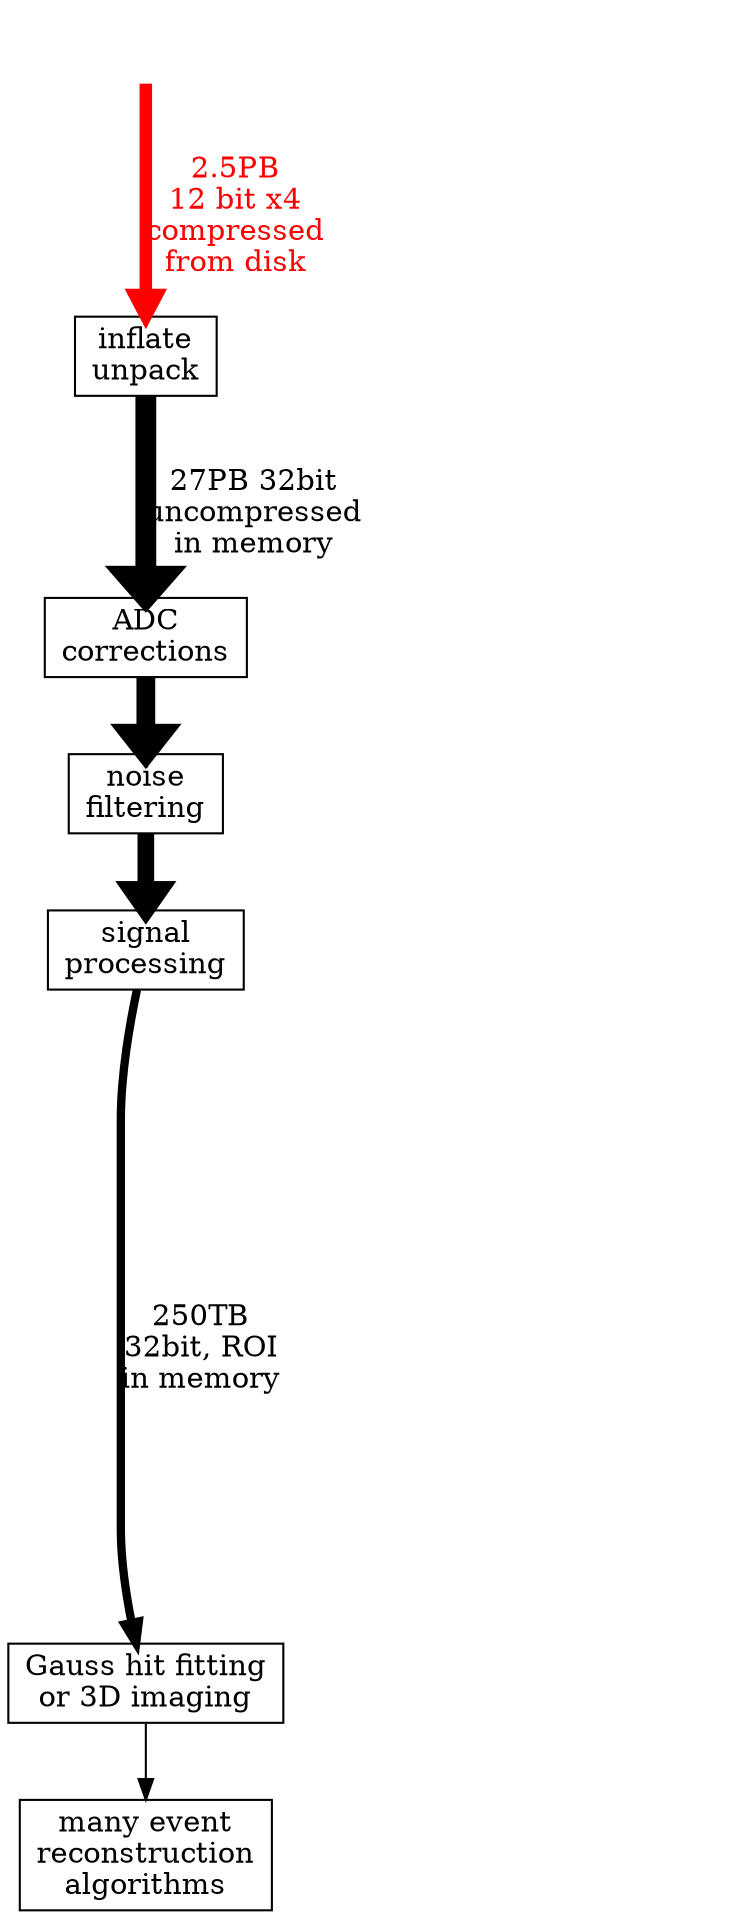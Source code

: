 digraph Offline {
        node[shape=box];
        input[style=invis,pos="0.5,2!"];
        unpack[label="inflate\nunpack",pos="2,2!"];
        adc[label="ADC\ncorrections",pos="4,2!"];
        noise[label="noise\nfiltering",pos="6,2!"];
        sigproc[label="signal\nprocessing",pos="8,2!"];
        hits[label="Gauss hit fitting\nor 3D imaging",pos="10,2!"];
        reco[label="many event\nreconstruction\nalgorithms",pos="12,2!"];
        
        input->unpack[fontcolor=red,label="\n2.5PB\n12 bit x4\ncompressed\nfrom disk",penwidth=6,color=red];
        unpack->adc[label="\n27PB 32bit\nuncompressed\nin memory",penwidth=10];
        adc->noise[penwidth=9];
        noise->sigproc[penwidth=8];
        sigproc->hits[label="\n250TB\n32bit, ROI\nin memory",penwidth=4,style=""];
        hits->reco[penwidth=1];
        
        dr[label="rebin\npack\ncompress",fontcolor=blue,color=blue,pos="8,1!",style="invis"];
        reduc[fontcolor=red,label="Reduced data set\nsaved to file\nrebin-3: 24TB",shape=ellipse,pos="9,0!",style="invis"];
        sigproc->dr[penwidth=4,style="invis"];
        dr->reduc[color=red,fontcolor=red,style="invis"];

        rd[label="inflate\n(unrebin)",pos="10,1!",style="invis"];
        reduc->rd[color=red,style="invis"];
        rd->hits[penwidth=4,style="invis"];



        //        label="Monolithic offline processing";
}